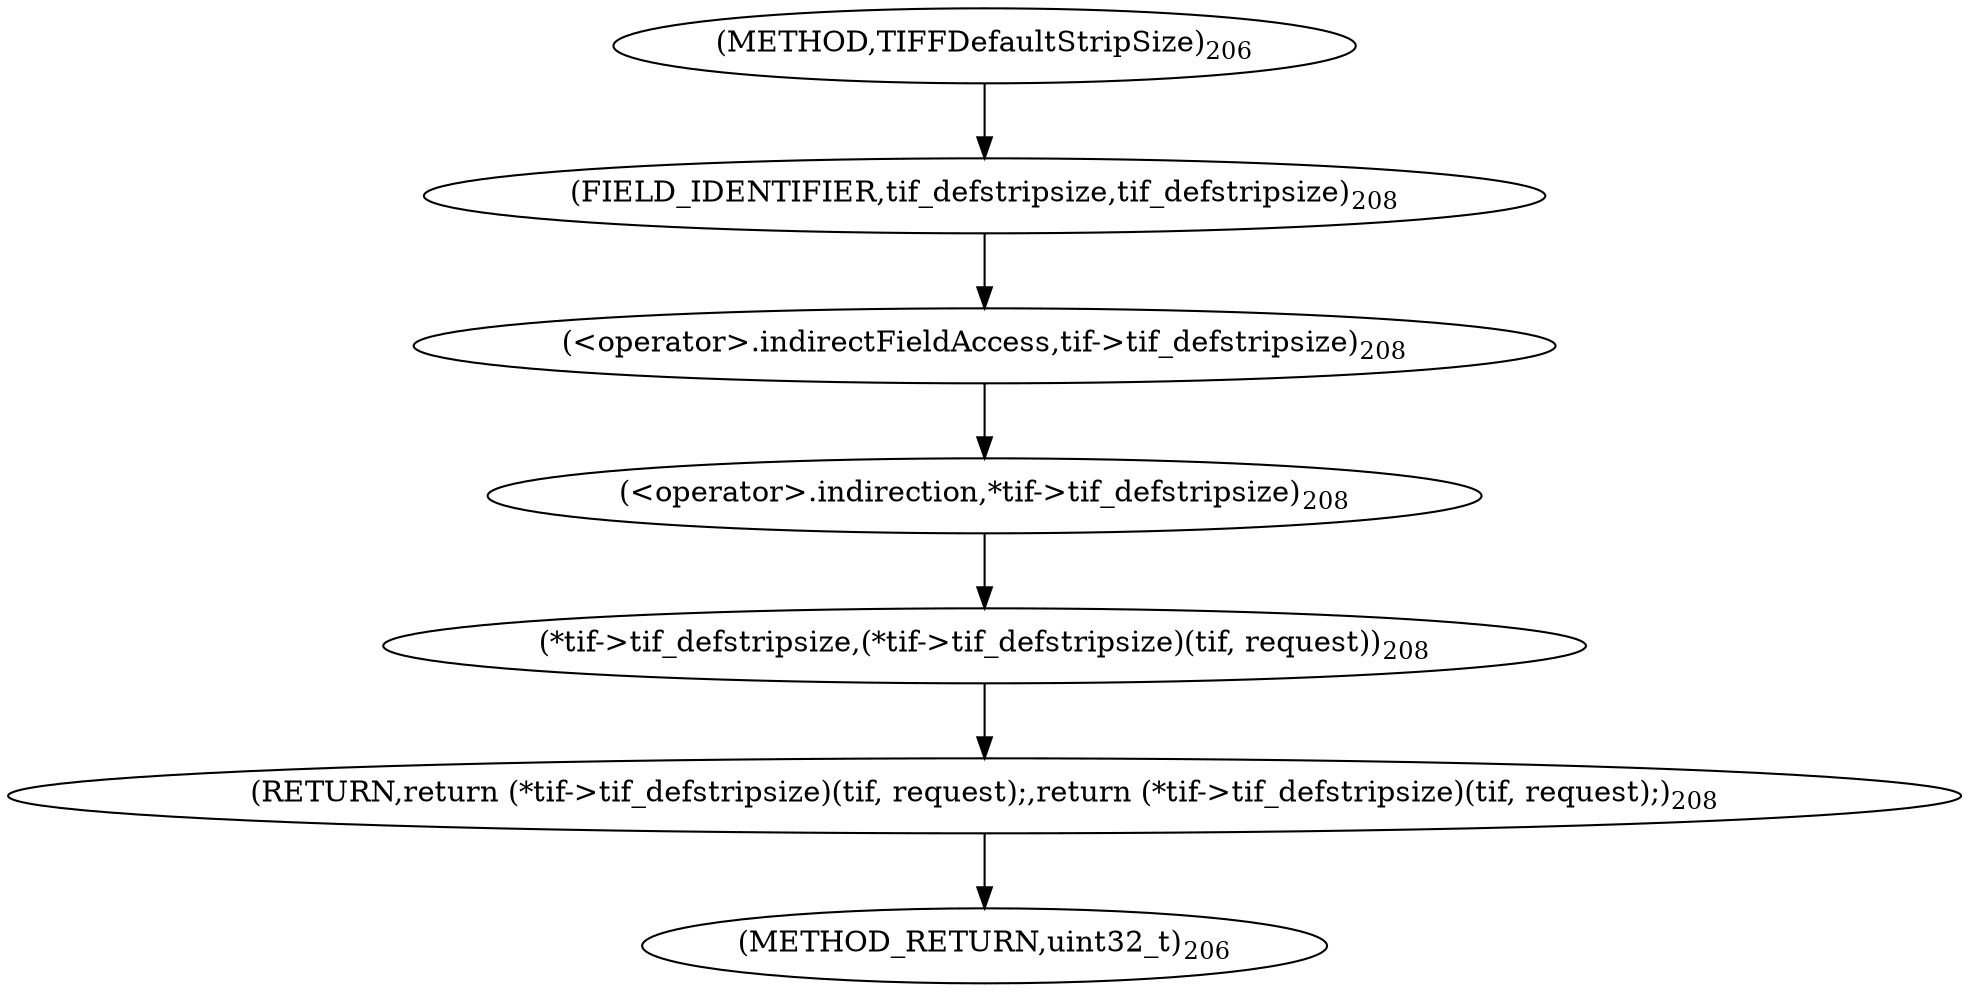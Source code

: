 digraph "TIFFDefaultStripSize" {  
"11374" [label = <(RETURN,return (*tif-&gt;tif_defstripsize)(tif, request);,return (*tif-&gt;tif_defstripsize)(tif, request);)<SUB>208</SUB>> ]
"11375" [label = <(*tif-&gt;tif_defstripsize,(*tif-&gt;tif_defstripsize)(tif, request))<SUB>208</SUB>> ]
"11376" [label = <(&lt;operator&gt;.indirection,*tif-&gt;tif_defstripsize)<SUB>208</SUB>> ]
"11377" [label = <(&lt;operator&gt;.indirectFieldAccess,tif-&gt;tif_defstripsize)<SUB>208</SUB>> ]
"11379" [label = <(FIELD_IDENTIFIER,tif_defstripsize,tif_defstripsize)<SUB>208</SUB>> ]
"11370" [label = <(METHOD,TIFFDefaultStripSize)<SUB>206</SUB>> ]
"11382" [label = <(METHOD_RETURN,uint32_t)<SUB>206</SUB>> ]
  "11374" -> "11382" 
  "11375" -> "11374" 
  "11376" -> "11375" 
  "11377" -> "11376" 
  "11379" -> "11377" 
  "11370" -> "11379" 
}
